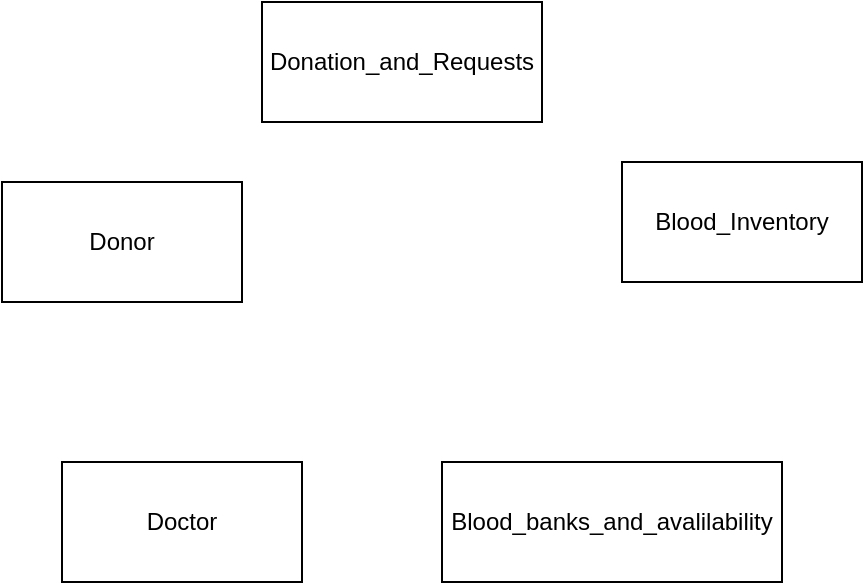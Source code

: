<mxfile version="28.2.5">
  <diagram name="Page-1" id="MleJp-_et98eEY97pdTK">
    <mxGraphModel dx="1106" dy="565" grid="1" gridSize="10" guides="1" tooltips="1" connect="1" arrows="1" fold="1" page="1" pageScale="1" pageWidth="2336" pageHeight="1654" math="0" shadow="0">
      <root>
        <mxCell id="0" />
        <mxCell id="1" parent="0" />
        <mxCell id="G_xwv9elseuPE5ZvxZ6--1" value="Donor" style="rounded=0;whiteSpace=wrap;html=1;" vertex="1" parent="1">
          <mxGeometry x="340" y="220" width="120" height="60" as="geometry" />
        </mxCell>
        <mxCell id="G_xwv9elseuPE5ZvxZ6--2" value="Donation_and_Requests" style="rounded=0;whiteSpace=wrap;html=1;" vertex="1" parent="1">
          <mxGeometry x="470" y="130" width="140" height="60" as="geometry" />
        </mxCell>
        <mxCell id="G_xwv9elseuPE5ZvxZ6--3" value="Doctor" style="rounded=0;whiteSpace=wrap;html=1;" vertex="1" parent="1">
          <mxGeometry x="370" y="360" width="120" height="60" as="geometry" />
        </mxCell>
        <mxCell id="G_xwv9elseuPE5ZvxZ6--4" value="Blood_Inventory" style="rounded=0;whiteSpace=wrap;html=1;" vertex="1" parent="1">
          <mxGeometry x="650" y="210" width="120" height="60" as="geometry" />
        </mxCell>
        <mxCell id="G_xwv9elseuPE5ZvxZ6--5" value="Blood_banks_and_avalilability" style="rounded=0;whiteSpace=wrap;html=1;" vertex="1" parent="1">
          <mxGeometry x="560" y="360" width="170" height="60" as="geometry" />
        </mxCell>
      </root>
    </mxGraphModel>
  </diagram>
</mxfile>

